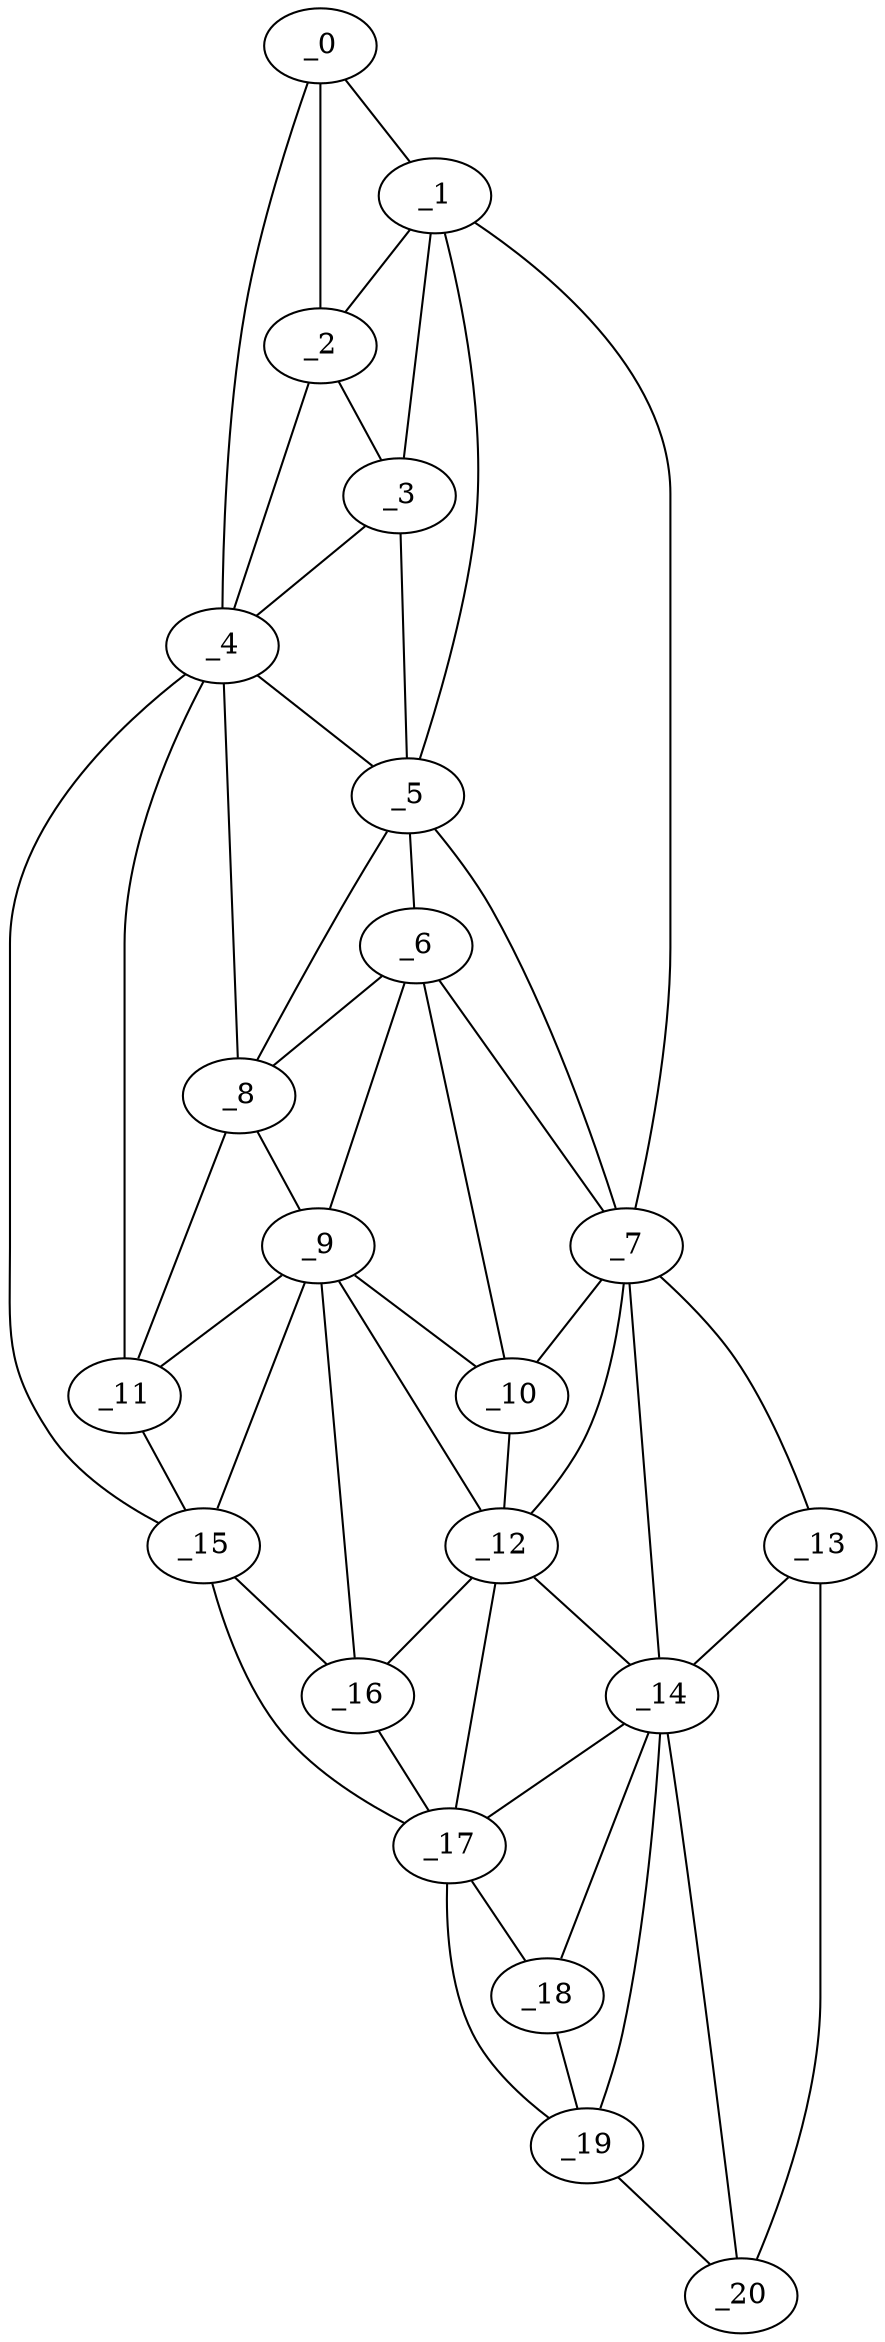 graph "obj76__70.gxl" {
	_0	 [x=13,
		y=35];
	_1	 [x=16,
		y=42];
	_0 -- _1	 [valence=1];
	_2	 [x=21,
		y=34];
	_0 -- _2	 [valence=2];
	_4	 [x=30,
		y=31];
	_0 -- _4	 [valence=1];
	_1 -- _2	 [valence=2];
	_3	 [x=23,
		y=40];
	_1 -- _3	 [valence=2];
	_5	 [x=31,
		y=47];
	_1 -- _5	 [valence=1];
	_7	 [x=43,
		y=71];
	_1 -- _7	 [valence=1];
	_2 -- _3	 [valence=1];
	_2 -- _4	 [valence=1];
	_3 -- _4	 [valence=1];
	_3 -- _5	 [valence=2];
	_4 -- _5	 [valence=2];
	_8	 [x=48,
		y=49];
	_4 -- _8	 [valence=1];
	_11	 [x=54,
		y=44];
	_4 -- _11	 [valence=2];
	_15	 [x=84,
		y=36];
	_4 -- _15	 [valence=1];
	_6	 [x=41,
		y=57];
	_5 -- _6	 [valence=1];
	_5 -- _7	 [valence=2];
	_5 -- _8	 [valence=2];
	_6 -- _7	 [valence=2];
	_6 -- _8	 [valence=1];
	_9	 [x=53,
		y=55];
	_6 -- _9	 [valence=1];
	_10	 [x=53,
		y=68];
	_6 -- _10	 [valence=2];
	_7 -- _10	 [valence=1];
	_12	 [x=60,
		y=74];
	_7 -- _12	 [valence=2];
	_13	 [x=64,
		y=92];
	_7 -- _13	 [valence=1];
	_14	 [x=65,
		y=86];
	_7 -- _14	 [valence=1];
	_8 -- _9	 [valence=2];
	_8 -- _11	 [valence=1];
	_9 -- _10	 [valence=2];
	_9 -- _11	 [valence=2];
	_9 -- _12	 [valence=2];
	_9 -- _15	 [valence=2];
	_16	 [x=93,
		y=47];
	_9 -- _16	 [valence=2];
	_10 -- _12	 [valence=1];
	_11 -- _15	 [valence=1];
	_12 -- _14	 [valence=2];
	_12 -- _16	 [valence=2];
	_17	 [x=101,
		y=55];
	_12 -- _17	 [valence=1];
	_13 -- _14	 [valence=1];
	_20	 [x=119,
		y=89];
	_13 -- _20	 [valence=1];
	_14 -- _17	 [valence=2];
	_18	 [x=109,
		y=67];
	_14 -- _18	 [valence=1];
	_19	 [x=117,
		y=78];
	_14 -- _19	 [valence=2];
	_14 -- _20	 [valence=2];
	_15 -- _16	 [valence=2];
	_15 -- _17	 [valence=1];
	_16 -- _17	 [valence=2];
	_17 -- _18	 [valence=2];
	_17 -- _19	 [valence=1];
	_18 -- _19	 [valence=2];
	_19 -- _20	 [valence=1];
}
